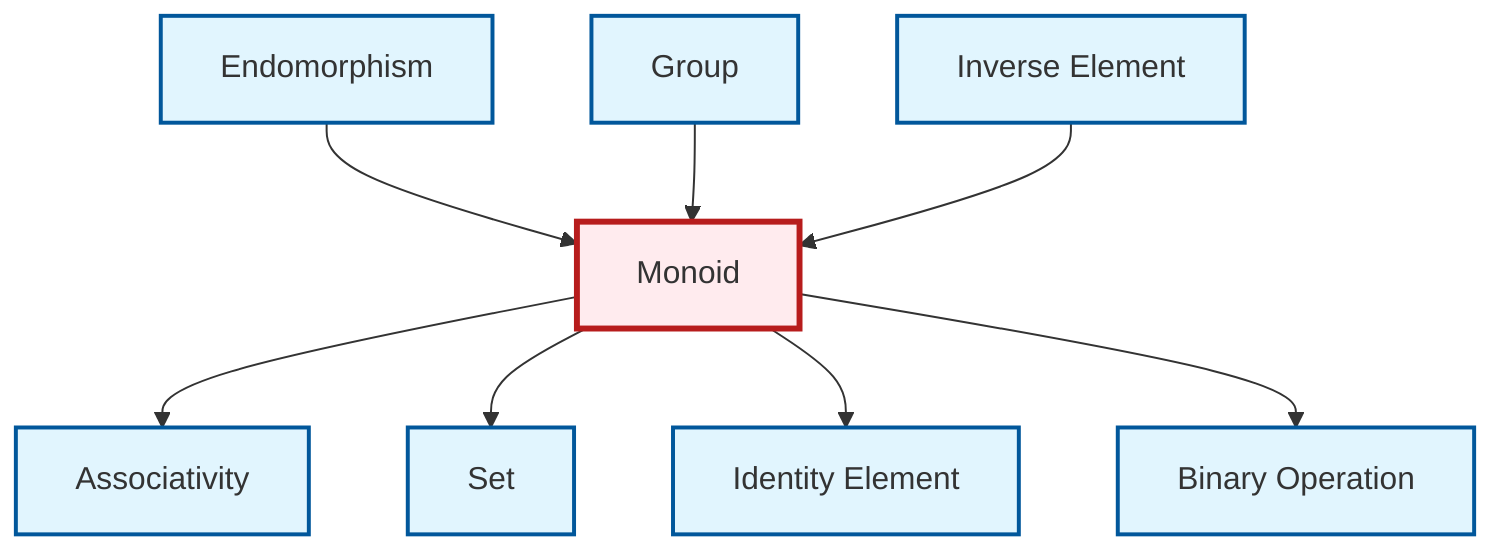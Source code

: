 graph TD
    classDef definition fill:#e1f5fe,stroke:#01579b,stroke-width:2px
    classDef theorem fill:#f3e5f5,stroke:#4a148c,stroke-width:2px
    classDef axiom fill:#fff3e0,stroke:#e65100,stroke-width:2px
    classDef example fill:#e8f5e9,stroke:#1b5e20,stroke-width:2px
    classDef current fill:#ffebee,stroke:#b71c1c,stroke-width:3px
    def-identity-element["Identity Element"]:::definition
    def-binary-operation["Binary Operation"]:::definition
    def-inverse-element["Inverse Element"]:::definition
    def-endomorphism["Endomorphism"]:::definition
    def-group["Group"]:::definition
    def-associativity["Associativity"]:::definition
    def-monoid["Monoid"]:::definition
    def-set["Set"]:::definition
    def-monoid --> def-associativity
    def-monoid --> def-set
    def-monoid --> def-identity-element
    def-endomorphism --> def-monoid
    def-group --> def-monoid
    def-monoid --> def-binary-operation
    def-inverse-element --> def-monoid
    class def-monoid current